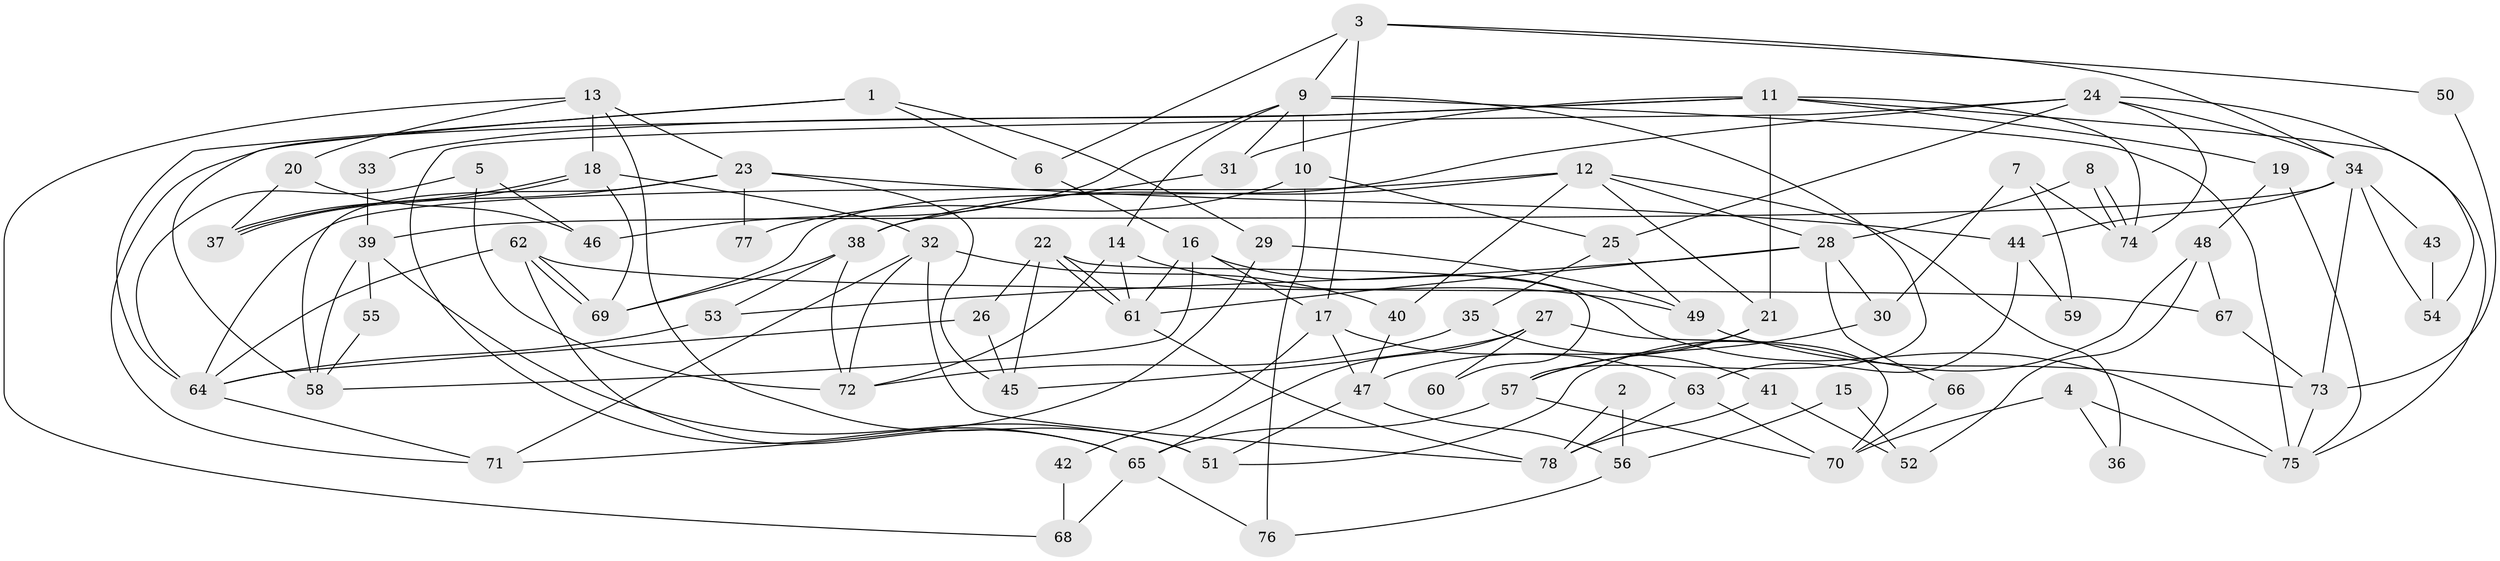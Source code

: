 // coarse degree distribution, {7: 0.15625, 10: 0.0625, 6: 0.125, 4: 0.125, 12: 0.03125, 9: 0.03125, 5: 0.09375, 8: 0.0625, 3: 0.1875, 2: 0.09375, 11: 0.03125}
// Generated by graph-tools (version 1.1) at 2025/50/03/04/25 22:50:50]
// undirected, 78 vertices, 156 edges
graph export_dot {
  node [color=gray90,style=filled];
  1;
  2;
  3;
  4;
  5;
  6;
  7;
  8;
  9;
  10;
  11;
  12;
  13;
  14;
  15;
  16;
  17;
  18;
  19;
  20;
  21;
  22;
  23;
  24;
  25;
  26;
  27;
  28;
  29;
  30;
  31;
  32;
  33;
  34;
  35;
  36;
  37;
  38;
  39;
  40;
  41;
  42;
  43;
  44;
  45;
  46;
  47;
  48;
  49;
  50;
  51;
  52;
  53;
  54;
  55;
  56;
  57;
  58;
  59;
  60;
  61;
  62;
  63;
  64;
  65;
  66;
  67;
  68;
  69;
  70;
  71;
  72;
  73;
  74;
  75;
  76;
  77;
  78;
  1 -- 6;
  1 -- 58;
  1 -- 29;
  1 -- 64;
  2 -- 56;
  2 -- 78;
  3 -- 9;
  3 -- 34;
  3 -- 6;
  3 -- 17;
  3 -- 50;
  4 -- 70;
  4 -- 75;
  4 -- 36;
  5 -- 72;
  5 -- 64;
  5 -- 46;
  6 -- 16;
  7 -- 30;
  7 -- 74;
  7 -- 59;
  8 -- 74;
  8 -- 74;
  8 -- 28;
  9 -- 57;
  9 -- 31;
  9 -- 10;
  9 -- 14;
  9 -- 46;
  9 -- 75;
  10 -- 25;
  10 -- 76;
  10 -- 77;
  11 -- 19;
  11 -- 75;
  11 -- 21;
  11 -- 31;
  11 -- 33;
  11 -- 71;
  11 -- 74;
  12 -- 21;
  12 -- 28;
  12 -- 36;
  12 -- 38;
  12 -- 40;
  12 -- 64;
  13 -- 18;
  13 -- 23;
  13 -- 20;
  13 -- 51;
  13 -- 68;
  14 -- 61;
  14 -- 49;
  14 -- 72;
  15 -- 56;
  15 -- 52;
  16 -- 17;
  16 -- 58;
  16 -- 61;
  16 -- 75;
  17 -- 47;
  17 -- 42;
  17 -- 63;
  18 -- 37;
  18 -- 37;
  18 -- 32;
  18 -- 69;
  19 -- 48;
  19 -- 75;
  20 -- 46;
  20 -- 37;
  21 -- 57;
  21 -- 47;
  22 -- 61;
  22 -- 61;
  22 -- 45;
  22 -- 26;
  22 -- 60;
  23 -- 44;
  23 -- 37;
  23 -- 45;
  23 -- 58;
  23 -- 77;
  24 -- 69;
  24 -- 74;
  24 -- 25;
  24 -- 34;
  24 -- 54;
  24 -- 65;
  25 -- 49;
  25 -- 35;
  26 -- 64;
  26 -- 45;
  27 -- 45;
  27 -- 65;
  27 -- 60;
  27 -- 70;
  28 -- 61;
  28 -- 53;
  28 -- 30;
  28 -- 66;
  29 -- 71;
  29 -- 49;
  30 -- 57;
  31 -- 38;
  32 -- 71;
  32 -- 72;
  32 -- 40;
  32 -- 78;
  33 -- 39;
  34 -- 73;
  34 -- 39;
  34 -- 43;
  34 -- 44;
  34 -- 54;
  35 -- 72;
  35 -- 41;
  38 -- 69;
  38 -- 53;
  38 -- 72;
  39 -- 51;
  39 -- 55;
  39 -- 58;
  40 -- 47;
  41 -- 78;
  41 -- 52;
  42 -- 68;
  43 -- 54;
  44 -- 63;
  44 -- 59;
  47 -- 51;
  47 -- 56;
  48 -- 51;
  48 -- 67;
  48 -- 52;
  49 -- 73;
  50 -- 73;
  53 -- 64;
  55 -- 58;
  56 -- 76;
  57 -- 70;
  57 -- 65;
  61 -- 78;
  62 -- 64;
  62 -- 69;
  62 -- 69;
  62 -- 65;
  62 -- 67;
  63 -- 78;
  63 -- 70;
  64 -- 71;
  65 -- 68;
  65 -- 76;
  66 -- 70;
  67 -- 73;
  73 -- 75;
}
